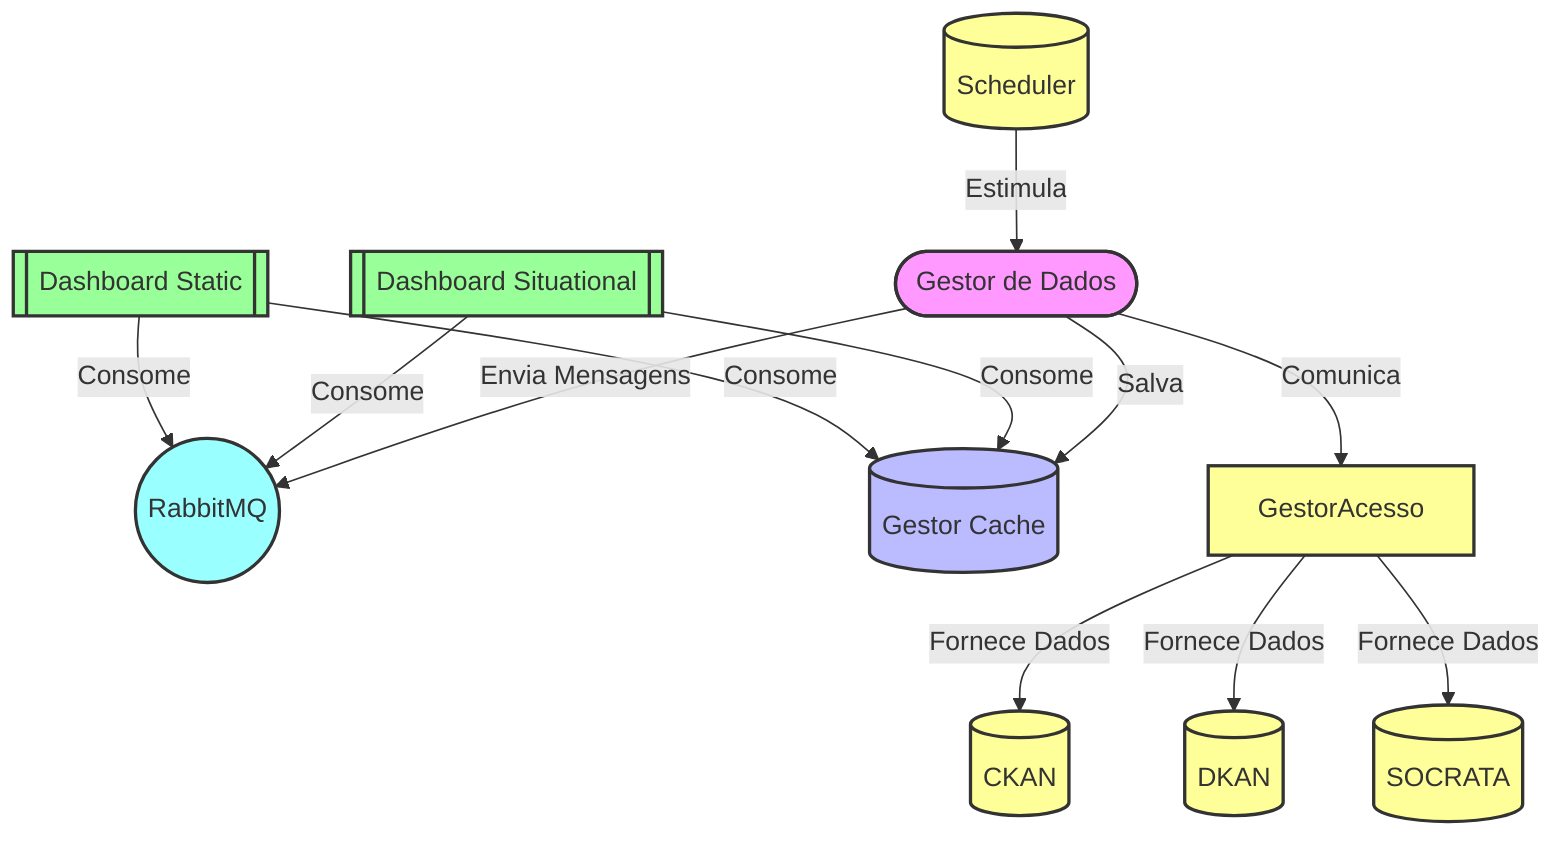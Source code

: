 flowchart TB
    DashStatic[[Dashboard Static]] --> |Consome| RabbitMQ
    DashSituational[[Dashboard Situational]] --> |Consome| RabbitMQ
    DashStatic[[Dashboard Static]] --> |Consome| GestorCache
    DashSituational[[Dashboard Situational]] --> |Consome| GestorCache
    SCHD[(Scheduler)] --> |Estimula| GestorDados
    GestorDados([Gestor de Dados]) --> |Salva| GestorCache[(Gestor Cache)]
    GestorDados --> |Envia Mensagens| RabbitMQ((RabbitMQ))
    GestorDados --> |Comunica| GestorAcesso
    GestorAcesso --> |Fornece Dados| CKAN[(CKAN)]
    GestorAcesso --> |Fornece Dados| DKAN[(DKAN)]
    GestorAcesso --> |Fornece Dados| SOCRATA[(SOCRATA)]
    style GestorDados fill:#f9f,stroke:#333,stroke-width:2px
    style GestorCache fill:#bbf,stroke:#333,stroke-width:2px
    style GestorAcesso fill:#ff9,stroke:#333,stroke-width:2px
    style CKAN fill:#ff9,stroke:#333,stroke-width:2px
    style DKAN fill:#ff9,stroke:#333,stroke-width:2px
    style SOCRATA fill:#ff9,stroke:#333,stroke-width:2px
    style SCHD fill:#ff9,stroke:#333,stroke-width:2px
    style DashStatic fill:#9f9,stroke:#333,stroke-width:2px
    style DashSituational fill:#9f9,stroke:#333,stroke-width:2px
    style RabbitMQ fill:#9ff,stroke:#333,stroke-width:2px